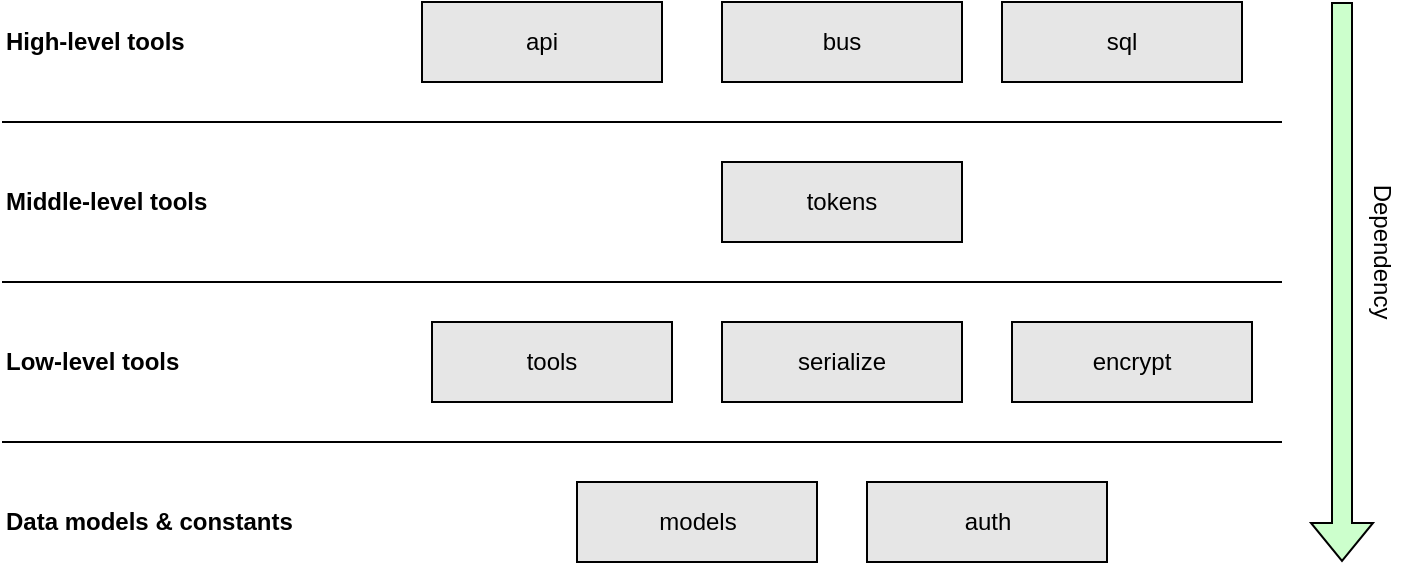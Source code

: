 <mxfile version="16.2.4" type="device"><diagram id="9z-HeVb8kwO-Zfi3VG84" name="Page-1"><mxGraphModel dx="1485" dy="834" grid="1" gridSize="10" guides="1" tooltips="1" connect="1" arrows="1" fold="1" page="1" pageScale="1" pageWidth="827" pageHeight="1169" math="0" shadow="0"><root><mxCell id="0"/><mxCell id="1" parent="0"/><mxCell id="2Xd0a_smMVgLDPQd1tLf-1" value="api" style="rounded=0;whiteSpace=wrap;html=1;fillColor=#E6E6E6;" vertex="1" parent="1"><mxGeometry x="290" y="120" width="120" height="40" as="geometry"/></mxCell><mxCell id="2Xd0a_smMVgLDPQd1tLf-2" value="&lt;div&gt;bus&lt;/div&gt;" style="rounded=0;whiteSpace=wrap;html=1;fillColor=#E6E6E6;" vertex="1" parent="1"><mxGeometry x="440" y="120" width="120" height="40" as="geometry"/></mxCell><mxCell id="2Xd0a_smMVgLDPQd1tLf-3" value="models" style="rounded=0;whiteSpace=wrap;html=1;fillColor=#E6E6E6;" vertex="1" parent="1"><mxGeometry x="367.5" y="360" width="120" height="40" as="geometry"/></mxCell><mxCell id="2Xd0a_smMVgLDPQd1tLf-4" value="serialize" style="rounded=0;whiteSpace=wrap;html=1;fillColor=#E6E6E6;" vertex="1" parent="1"><mxGeometry x="440" y="280" width="120" height="40" as="geometry"/></mxCell><mxCell id="2Xd0a_smMVgLDPQd1tLf-5" value="encrypt" style="rounded=0;whiteSpace=wrap;html=1;fillColor=#E6E6E6;" vertex="1" parent="1"><mxGeometry x="585" y="280" width="120" height="40" as="geometry"/></mxCell><mxCell id="2Xd0a_smMVgLDPQd1tLf-6" value="tokens" style="rounded=0;whiteSpace=wrap;html=1;fillColor=#E6E6E6;" vertex="1" parent="1"><mxGeometry x="440" y="200" width="120" height="40" as="geometry"/></mxCell><mxCell id="2Xd0a_smMVgLDPQd1tLf-7" value="tools" style="rounded=0;whiteSpace=wrap;html=1;fillColor=#E6E6E6;" vertex="1" parent="1"><mxGeometry x="295" y="280" width="120" height="40" as="geometry"/></mxCell><mxCell id="2Xd0a_smMVgLDPQd1tLf-9" value="auth" style="rounded=0;whiteSpace=wrap;html=1;fillColor=#E6E6E6;" vertex="1" parent="1"><mxGeometry x="512.5" y="360" width="120" height="40" as="geometry"/></mxCell><mxCell id="2Xd0a_smMVgLDPQd1tLf-10" value="sql" style="rounded=0;whiteSpace=wrap;html=1;fillColor=#E6E6E6;" vertex="1" parent="1"><mxGeometry x="580" y="120" width="120" height="40" as="geometry"/></mxCell><mxCell id="2Xd0a_smMVgLDPQd1tLf-11" value="" style="endArrow=none;html=1;rounded=0;" edge="1" parent="1"><mxGeometry width="50" height="50" relative="1" as="geometry"><mxPoint x="80" y="180" as="sourcePoint"/><mxPoint x="720" y="180" as="targetPoint"/></mxGeometry></mxCell><mxCell id="2Xd0a_smMVgLDPQd1tLf-13" value="" style="endArrow=none;html=1;rounded=0;" edge="1" parent="1"><mxGeometry width="50" height="50" relative="1" as="geometry"><mxPoint x="80" y="260" as="sourcePoint"/><mxPoint x="720" y="260" as="targetPoint"/></mxGeometry></mxCell><mxCell id="2Xd0a_smMVgLDPQd1tLf-14" value="" style="endArrow=none;html=1;rounded=0;" edge="1" parent="1"><mxGeometry width="50" height="50" relative="1" as="geometry"><mxPoint x="80" y="340" as="sourcePoint"/><mxPoint x="720" y="340" as="targetPoint"/></mxGeometry></mxCell><mxCell id="2Xd0a_smMVgLDPQd1tLf-15" value="" style="shape=flexArrow;endArrow=classic;html=1;rounded=0;fillColor=#CCFFCC;" edge="1" parent="1"><mxGeometry width="50" height="50" relative="1" as="geometry"><mxPoint x="750" y="120" as="sourcePoint"/><mxPoint x="750" y="400" as="targetPoint"/></mxGeometry></mxCell><mxCell id="2Xd0a_smMVgLDPQd1tLf-16" value="Dependency" style="text;html=1;strokeColor=none;fillColor=none;align=center;verticalAlign=middle;whiteSpace=wrap;rounded=0;rotation=90;" vertex="1" parent="1"><mxGeometry x="740" y="230" width="60" height="30" as="geometry"/></mxCell><mxCell id="2Xd0a_smMVgLDPQd1tLf-17" value="&lt;div align=&quot;left&quot;&gt;&lt;b&gt;Data models &amp;amp; constants&lt;/b&gt;&lt;/div&gt;" style="text;html=1;strokeColor=none;fillColor=none;align=left;verticalAlign=middle;whiteSpace=wrap;rounded=0;" vertex="1" parent="1"><mxGeometry x="80" y="365" width="160" height="30" as="geometry"/></mxCell><mxCell id="2Xd0a_smMVgLDPQd1tLf-18" value="&lt;div align=&quot;left&quot;&gt;&lt;b&gt;Low-level tools&lt;br&gt;&lt;/b&gt;&lt;/div&gt;" style="text;html=1;strokeColor=none;fillColor=none;align=left;verticalAlign=middle;whiteSpace=wrap;rounded=0;" vertex="1" parent="1"><mxGeometry x="80" y="285" width="140" height="30" as="geometry"/></mxCell><mxCell id="2Xd0a_smMVgLDPQd1tLf-19" value="&lt;div align=&quot;left&quot;&gt;&lt;b&gt;Middle-level tools&lt;br&gt;&lt;/b&gt;&lt;/div&gt;" style="text;html=1;strokeColor=none;fillColor=none;align=left;verticalAlign=middle;whiteSpace=wrap;rounded=0;" vertex="1" parent="1"><mxGeometry x="80" y="205" width="140" height="30" as="geometry"/></mxCell><mxCell id="2Xd0a_smMVgLDPQd1tLf-20" value="&lt;div align=&quot;left&quot;&gt;&lt;b&gt;High-level tools&lt;br&gt;&lt;/b&gt;&lt;/div&gt;" style="text;html=1;strokeColor=none;fillColor=none;align=left;verticalAlign=middle;whiteSpace=wrap;rounded=0;" vertex="1" parent="1"><mxGeometry x="80" y="125" width="140" height="30" as="geometry"/></mxCell></root></mxGraphModel></diagram></mxfile>